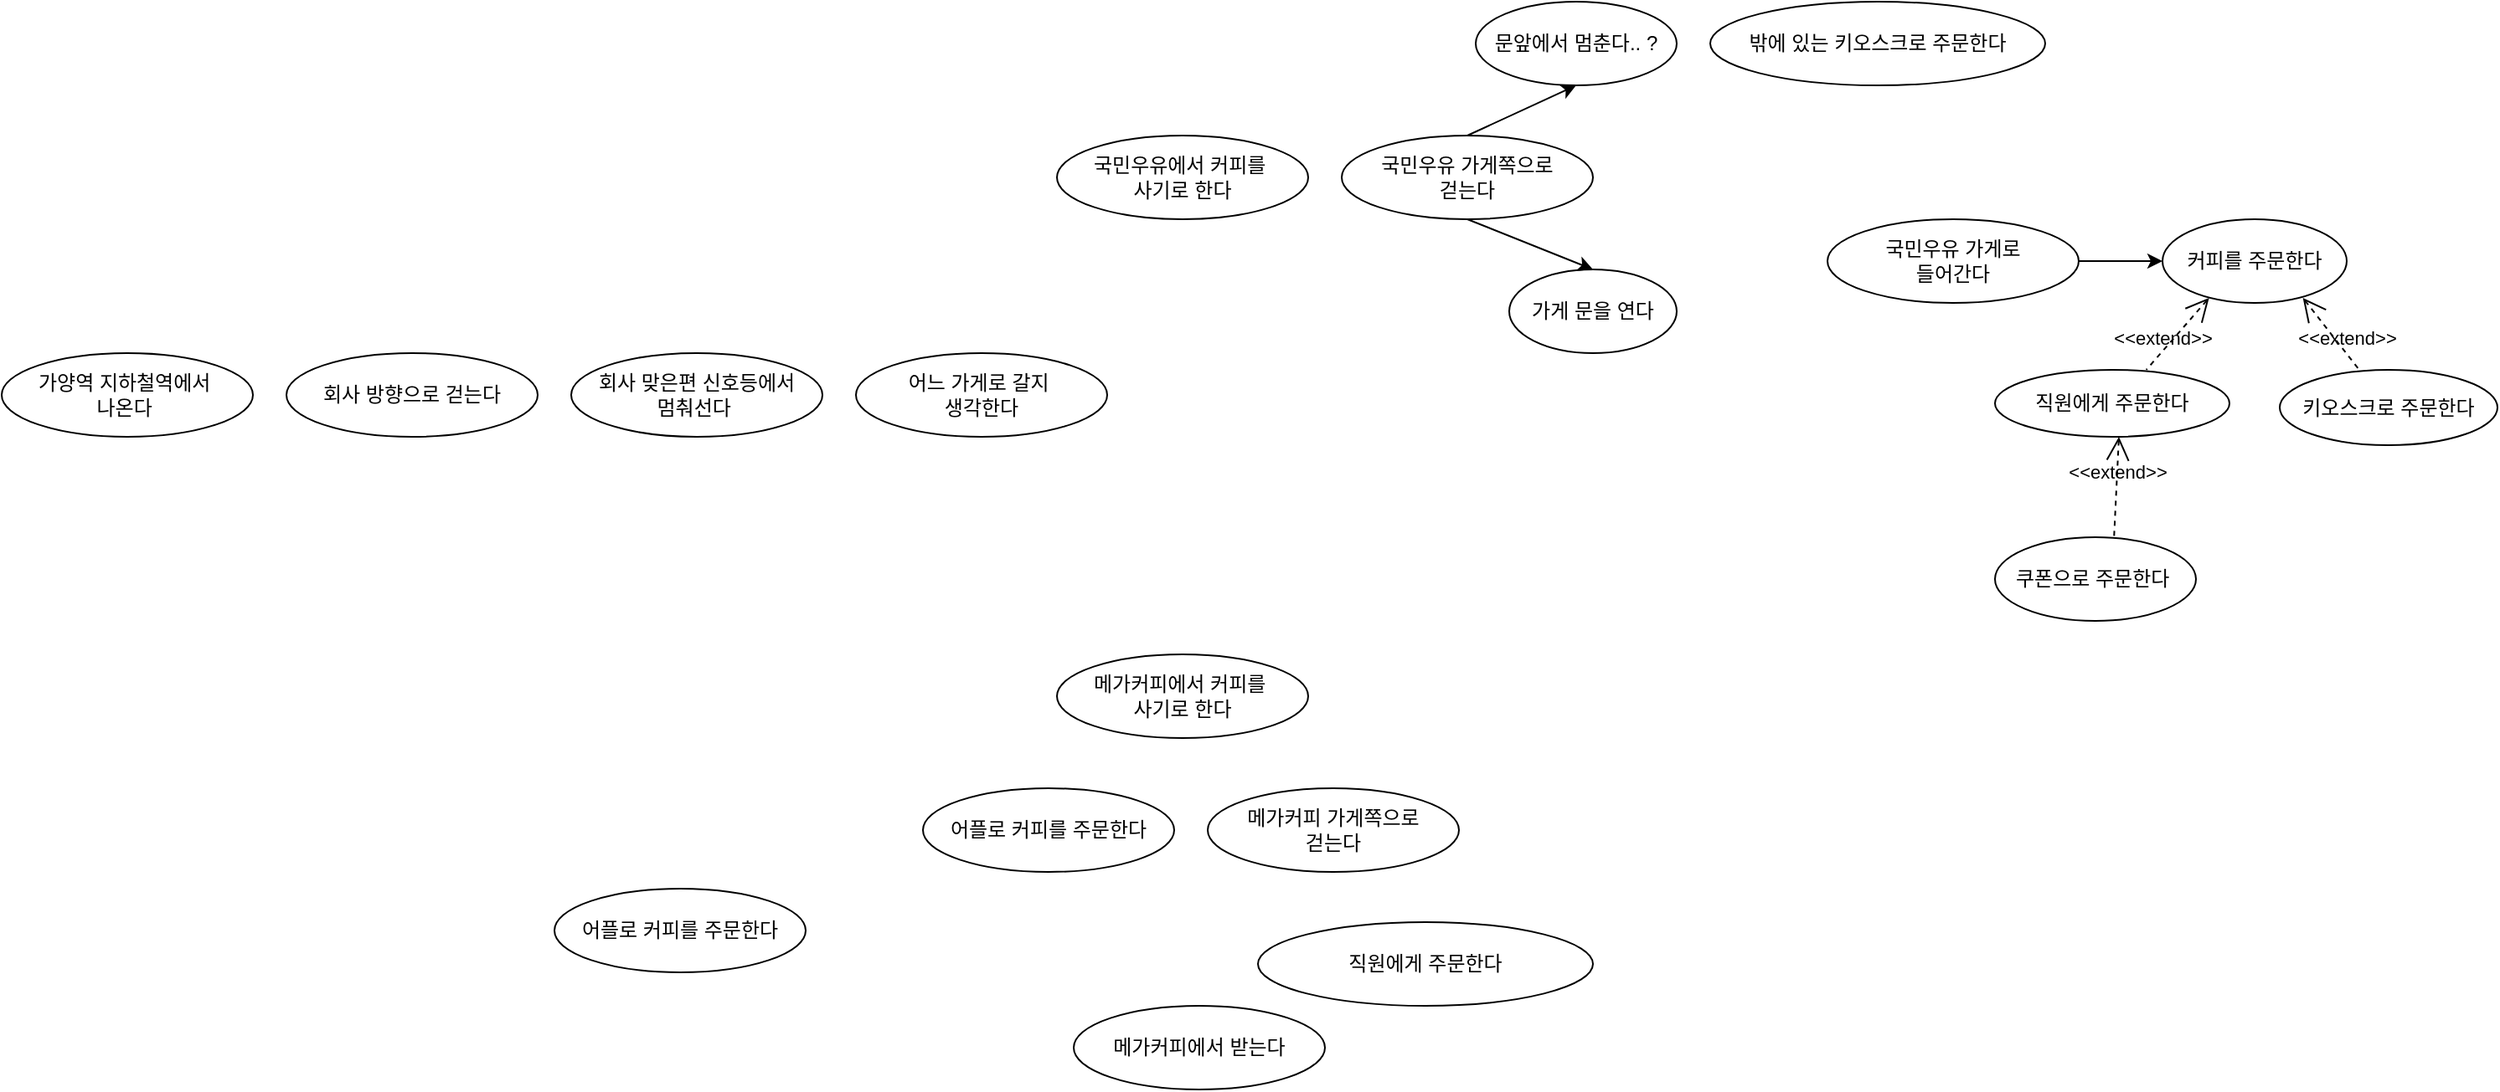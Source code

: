 <mxfile version="21.6.6" type="github">
  <diagram name="페이지-1" id="PGyz6WDO0yjTCRolJygI">
    <mxGraphModel dx="2074" dy="1142" grid="1" gridSize="10" guides="1" tooltips="1" connect="1" arrows="1" fold="1" page="1" pageScale="1" pageWidth="827" pageHeight="1169" math="0" shadow="0">
      <root>
        <mxCell id="0" />
        <mxCell id="1" parent="0" />
        <mxCell id="a6851HNYbTkYE2Kyq5rs-1" value="가양역 지하철역에서&amp;nbsp;&lt;br&gt;나온다&amp;nbsp;" style="ellipse;whiteSpace=wrap;html=1;" vertex="1" parent="1">
          <mxGeometry x="50" y="680" width="150" height="50" as="geometry" />
        </mxCell>
        <mxCell id="a6851HNYbTkYE2Kyq5rs-2" value="회사 방향으로 걷는다" style="ellipse;whiteSpace=wrap;html=1;" vertex="1" parent="1">
          <mxGeometry x="220" y="680" width="150" height="50" as="geometry" />
        </mxCell>
        <mxCell id="a6851HNYbTkYE2Kyq5rs-3" value="회사 맞은편 신호등에서&lt;br&gt;멈춰선다&amp;nbsp;" style="ellipse;whiteSpace=wrap;html=1;" vertex="1" parent="1">
          <mxGeometry x="390" y="680" width="150" height="50" as="geometry" />
        </mxCell>
        <mxCell id="a6851HNYbTkYE2Kyq5rs-4" value="어느 가게로 갈지&amp;nbsp;&lt;br&gt;생각한다" style="ellipse;whiteSpace=wrap;html=1;" vertex="1" parent="1">
          <mxGeometry x="560" y="680" width="150" height="50" as="geometry" />
        </mxCell>
        <mxCell id="a6851HNYbTkYE2Kyq5rs-5" value="국민우유에서 커피를&amp;nbsp;&lt;br&gt;사기로 한다" style="ellipse;whiteSpace=wrap;html=1;" vertex="1" parent="1">
          <mxGeometry x="680" y="550" width="150" height="50" as="geometry" />
        </mxCell>
        <mxCell id="a6851HNYbTkYE2Kyq5rs-6" value="메가커피에서 커피를&amp;nbsp;&lt;br&gt;사기로 한다" style="ellipse;whiteSpace=wrap;html=1;" vertex="1" parent="1">
          <mxGeometry x="680" y="860" width="150" height="50" as="geometry" />
        </mxCell>
        <mxCell id="a6851HNYbTkYE2Kyq5rs-23" value="" style="edgeStyle=orthogonalEdgeStyle;rounded=0;orthogonalLoop=1;jettySize=auto;html=1;" edge="1" parent="1" source="a6851HNYbTkYE2Kyq5rs-7" target="a6851HNYbTkYE2Kyq5rs-13">
          <mxGeometry relative="1" as="geometry" />
        </mxCell>
        <mxCell id="a6851HNYbTkYE2Kyq5rs-7" value="국민우유 가게로&lt;br&gt;들어간다" style="ellipse;whiteSpace=wrap;html=1;" vertex="1" parent="1">
          <mxGeometry x="1140" y="600" width="150" height="50" as="geometry" />
        </mxCell>
        <mxCell id="a6851HNYbTkYE2Kyq5rs-8" value="밖에 있는 키오스크로 주문한다" style="ellipse;whiteSpace=wrap;html=1;" vertex="1" parent="1">
          <mxGeometry x="1070" y="470" width="200" height="50" as="geometry" />
        </mxCell>
        <mxCell id="a6851HNYbTkYE2Kyq5rs-9" value="키오스크로 주문한다" style="ellipse;whiteSpace=wrap;html=1;" vertex="1" parent="1">
          <mxGeometry x="1410" y="690" width="130" height="45" as="geometry" />
        </mxCell>
        <mxCell id="a6851HNYbTkYE2Kyq5rs-10" value="직원에게 주문한다" style="ellipse;whiteSpace=wrap;html=1;" vertex="1" parent="1">
          <mxGeometry x="800" y="1020" width="200" height="50" as="geometry" />
        </mxCell>
        <mxCell id="a6851HNYbTkYE2Kyq5rs-11" value="국민우유 가게쪽으로 &lt;br&gt;걷는다" style="ellipse;whiteSpace=wrap;html=1;" vertex="1" parent="1">
          <mxGeometry x="850" y="550" width="150" height="50" as="geometry" />
        </mxCell>
        <mxCell id="a6851HNYbTkYE2Kyq5rs-12" value="문앞에서 멈춘다.. ?" style="ellipse;whiteSpace=wrap;html=1;" vertex="1" parent="1">
          <mxGeometry x="930" y="470" width="120" height="50" as="geometry" />
        </mxCell>
        <mxCell id="a6851HNYbTkYE2Kyq5rs-13" value="커피를 주문한다" style="ellipse;whiteSpace=wrap;html=1;" vertex="1" parent="1">
          <mxGeometry x="1340" y="600" width="110" height="50" as="geometry" />
        </mxCell>
        <mxCell id="a6851HNYbTkYE2Kyq5rs-14" value="어플로 커피를 주문한다" style="ellipse;whiteSpace=wrap;html=1;" vertex="1" parent="1">
          <mxGeometry x="600" y="940" width="150" height="50" as="geometry" />
        </mxCell>
        <mxCell id="a6851HNYbTkYE2Kyq5rs-15" value="메가커피에서 받는다" style="ellipse;whiteSpace=wrap;html=1;" vertex="1" parent="1">
          <mxGeometry x="690" y="1070" width="150" height="50" as="geometry" />
        </mxCell>
        <mxCell id="a6851HNYbTkYE2Kyq5rs-16" value="어플로 커피를 주문한다" style="ellipse;whiteSpace=wrap;html=1;" vertex="1" parent="1">
          <mxGeometry x="380" y="1000" width="150" height="50" as="geometry" />
        </mxCell>
        <mxCell id="a6851HNYbTkYE2Kyq5rs-17" value="메가커피 가게쪽으로 &lt;br&gt;걷는다" style="ellipse;whiteSpace=wrap;html=1;" vertex="1" parent="1">
          <mxGeometry x="770" y="940" width="150" height="50" as="geometry" />
        </mxCell>
        <mxCell id="a6851HNYbTkYE2Kyq5rs-18" value="" style="endArrow=classic;html=1;rounded=0;entryX=0.5;entryY=1;entryDx=0;entryDy=0;exitX=0.5;exitY=0;exitDx=0;exitDy=0;" edge="1" parent="1" source="a6851HNYbTkYE2Kyq5rs-11" target="a6851HNYbTkYE2Kyq5rs-12">
          <mxGeometry width="50" height="50" relative="1" as="geometry">
            <mxPoint x="993" y="558" as="sourcePoint" />
            <mxPoint x="1029" y="546" as="targetPoint" />
          </mxGeometry>
        </mxCell>
        <mxCell id="a6851HNYbTkYE2Kyq5rs-20" value="직원에게 주문한다" style="ellipse;whiteSpace=wrap;html=1;" vertex="1" parent="1">
          <mxGeometry x="1240" y="690" width="140" height="40" as="geometry" />
        </mxCell>
        <mxCell id="a6851HNYbTkYE2Kyq5rs-21" value="쿠폰으로 주문한다&amp;nbsp;" style="ellipse;whiteSpace=wrap;html=1;" vertex="1" parent="1">
          <mxGeometry x="1240" y="790" width="120" height="50" as="geometry" />
        </mxCell>
        <mxCell id="a6851HNYbTkYE2Kyq5rs-22" value="&amp;lt;&amp;lt;extend&amp;gt;&amp;gt;" style="edgeStyle=none;html=1;startArrow=open;endArrow=none;startSize=12;verticalAlign=bottom;dashed=1;labelBackgroundColor=none;rounded=0;entryX=0.592;entryY=0.02;entryDx=0;entryDy=0;entryPerimeter=0;" edge="1" parent="1" target="a6851HNYbTkYE2Kyq5rs-21">
          <mxGeometry width="160" relative="1" as="geometry">
            <mxPoint x="1314" y="730" as="sourcePoint" />
            <mxPoint x="1474" y="730" as="targetPoint" />
          </mxGeometry>
        </mxCell>
        <mxCell id="a6851HNYbTkYE2Kyq5rs-25" value="&amp;lt;&amp;lt;extend&amp;gt;&amp;gt;" style="edgeStyle=none;html=1;startArrow=open;endArrow=none;startSize=12;verticalAlign=bottom;dashed=1;labelBackgroundColor=none;rounded=0;exitX=0.253;exitY=0.94;exitDx=0;exitDy=0;exitPerimeter=0;" edge="1" parent="1" source="a6851HNYbTkYE2Kyq5rs-13">
          <mxGeometry x="0.514" y="1" width="160" relative="1" as="geometry">
            <mxPoint x="1370" y="640" as="sourcePoint" />
            <mxPoint x="1330.346" y="689.953" as="targetPoint" />
            <mxPoint as="offset" />
          </mxGeometry>
        </mxCell>
        <mxCell id="a6851HNYbTkYE2Kyq5rs-26" value="&amp;lt;&amp;lt;extend&amp;gt;&amp;gt;" style="edgeStyle=none;html=1;startArrow=open;endArrow=none;startSize=12;verticalAlign=bottom;dashed=1;labelBackgroundColor=none;rounded=0;exitX=0.762;exitY=0.94;exitDx=0;exitDy=0;exitPerimeter=0;" edge="1" parent="1" source="a6851HNYbTkYE2Kyq5rs-13" target="a6851HNYbTkYE2Kyq5rs-9">
          <mxGeometry x="0.516" width="160" relative="1" as="geometry">
            <mxPoint x="1423" y="640" as="sourcePoint" />
            <mxPoint x="1420" y="701" as="targetPoint" />
            <mxPoint as="offset" />
          </mxGeometry>
        </mxCell>
        <mxCell id="a6851HNYbTkYE2Kyq5rs-27" value="가게 문을 연다" style="ellipse;whiteSpace=wrap;html=1;" vertex="1" parent="1">
          <mxGeometry x="950" y="630" width="100" height="50" as="geometry" />
        </mxCell>
        <mxCell id="a6851HNYbTkYE2Kyq5rs-28" value="" style="endArrow=classic;html=1;rounded=0;entryX=0.5;entryY=0;entryDx=0;entryDy=0;exitX=0.5;exitY=1;exitDx=0;exitDy=0;" edge="1" parent="1" source="a6851HNYbTkYE2Kyq5rs-11" target="a6851HNYbTkYE2Kyq5rs-27">
          <mxGeometry width="50" height="50" relative="1" as="geometry">
            <mxPoint x="950" y="600" as="sourcePoint" />
            <mxPoint x="992" y="578" as="targetPoint" />
          </mxGeometry>
        </mxCell>
      </root>
    </mxGraphModel>
  </diagram>
</mxfile>
